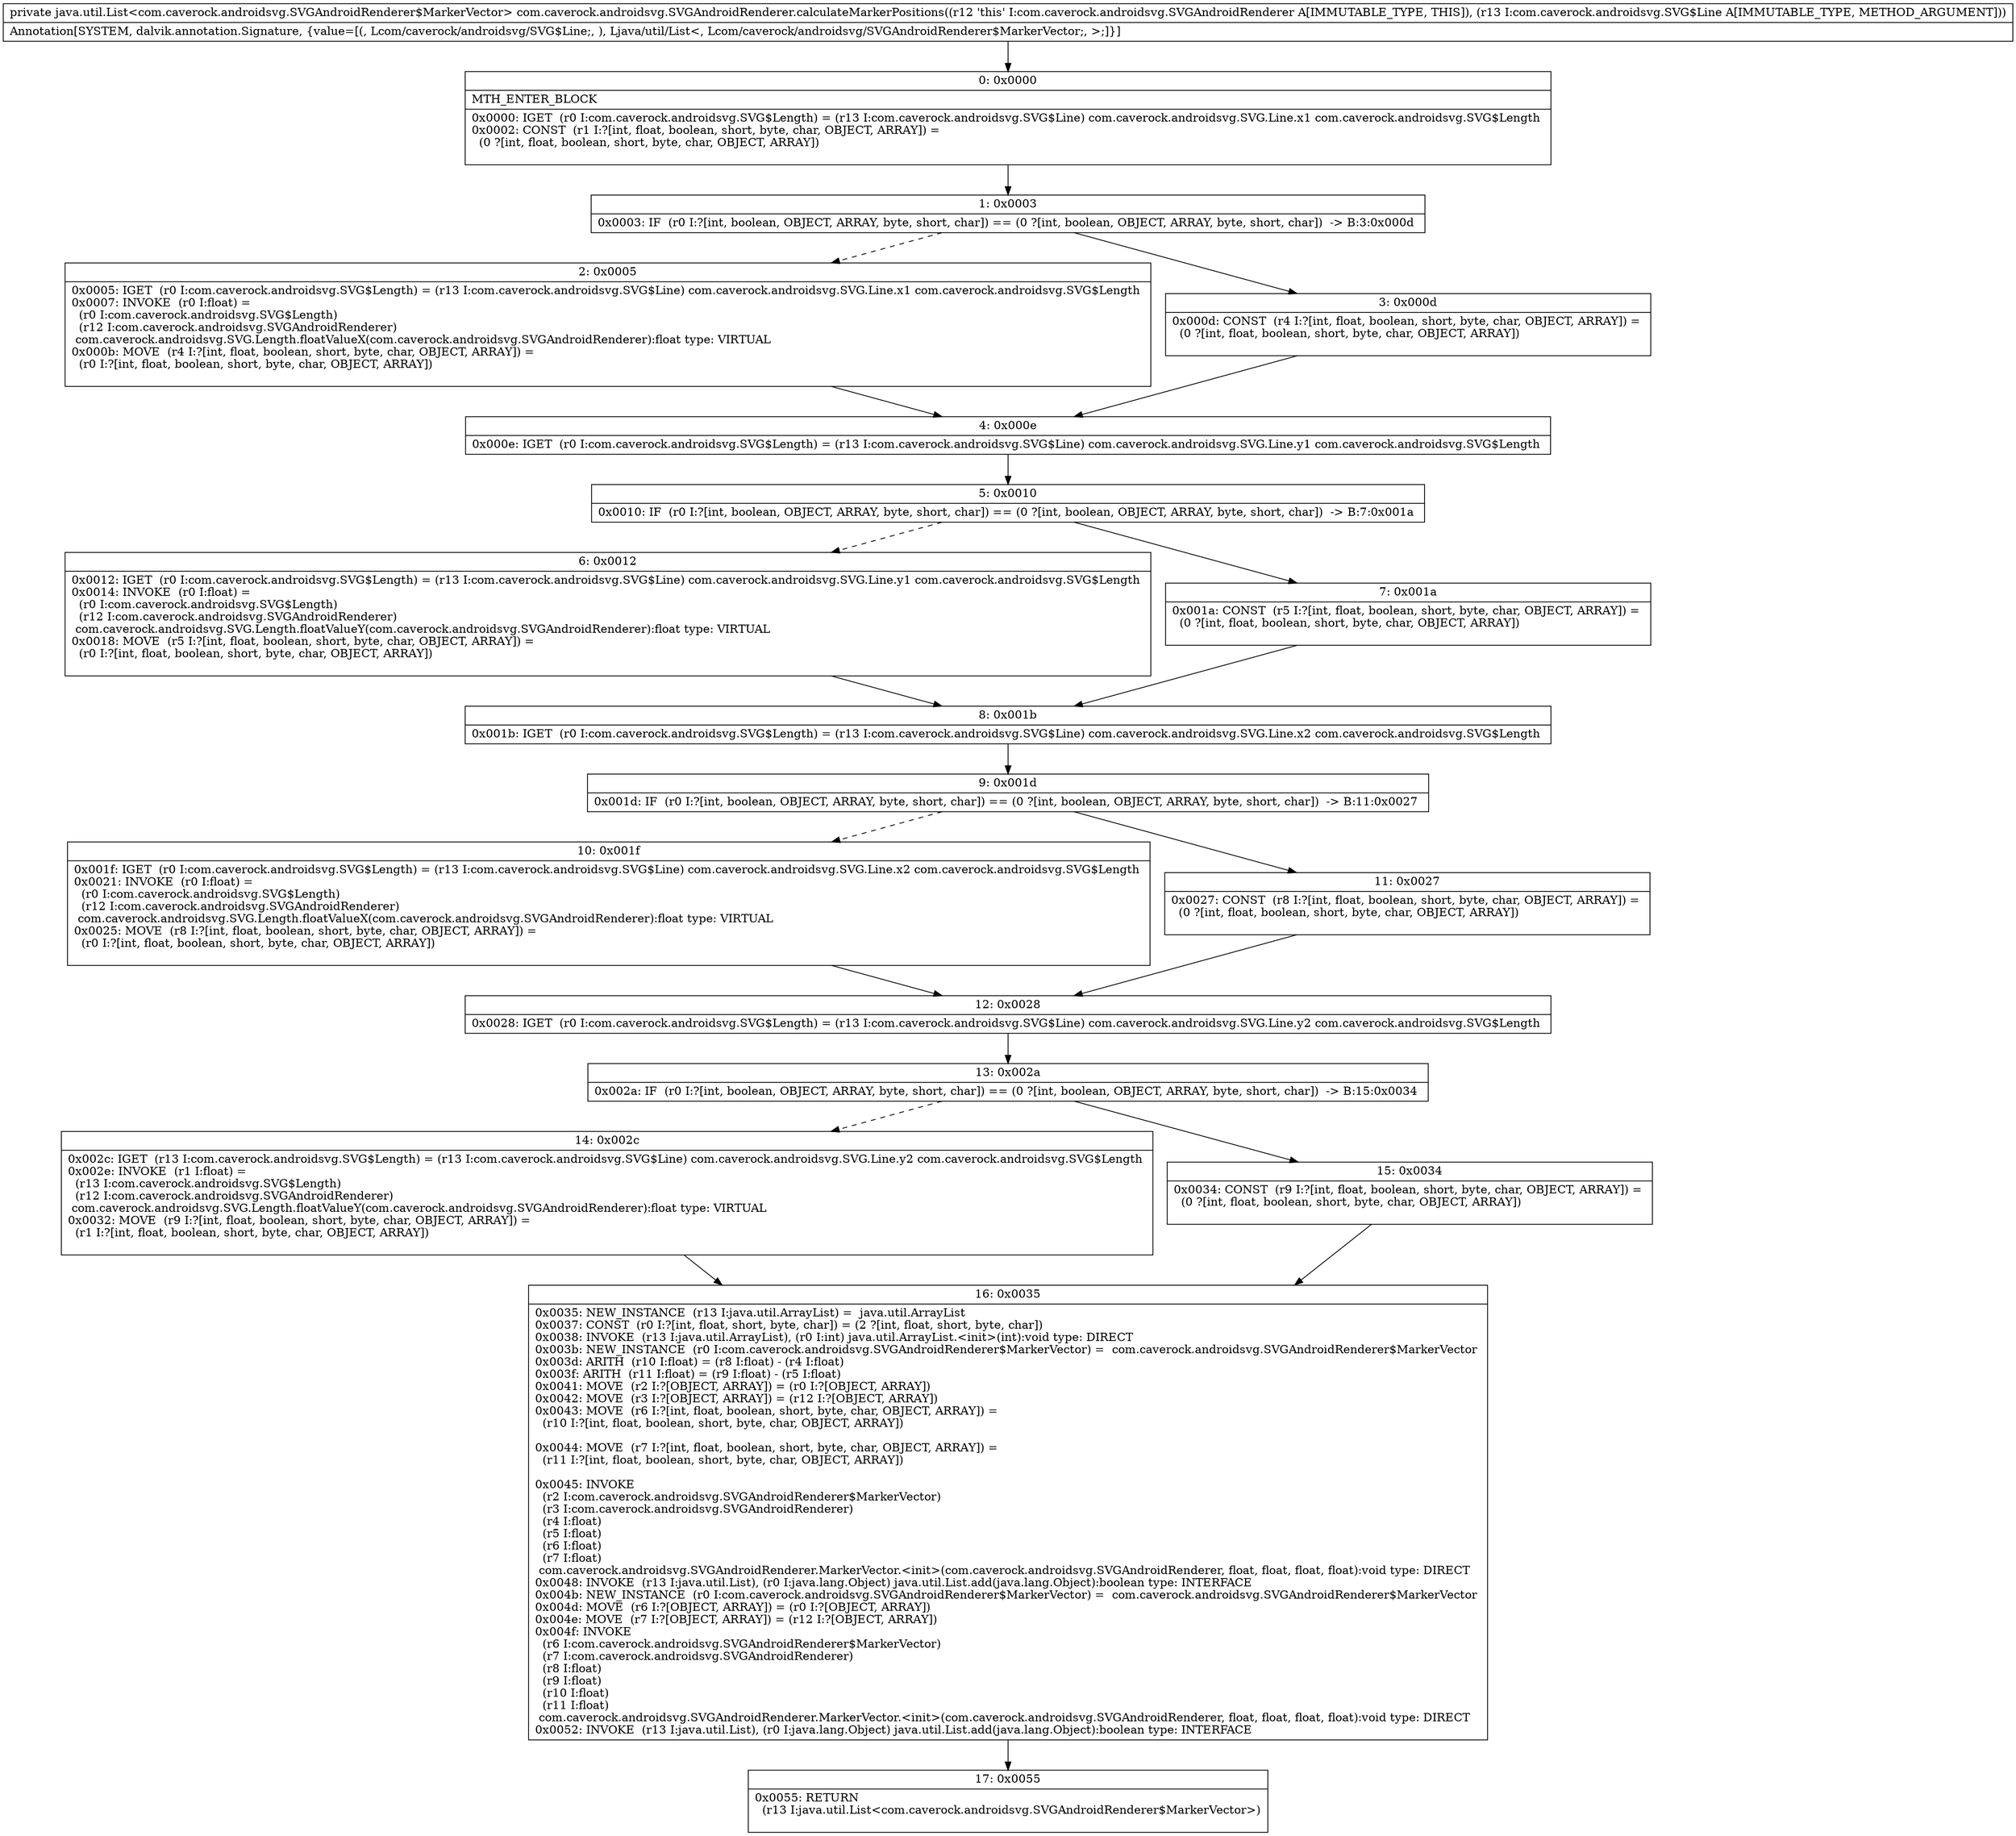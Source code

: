 digraph "CFG forcom.caverock.androidsvg.SVGAndroidRenderer.calculateMarkerPositions(Lcom\/caverock\/androidsvg\/SVG$Line;)Ljava\/util\/List;" {
Node_0 [shape=record,label="{0\:\ 0x0000|MTH_ENTER_BLOCK\l|0x0000: IGET  (r0 I:com.caverock.androidsvg.SVG$Length) = (r13 I:com.caverock.androidsvg.SVG$Line) com.caverock.androidsvg.SVG.Line.x1 com.caverock.androidsvg.SVG$Length \l0x0002: CONST  (r1 I:?[int, float, boolean, short, byte, char, OBJECT, ARRAY]) = \l  (0 ?[int, float, boolean, short, byte, char, OBJECT, ARRAY])\l \l}"];
Node_1 [shape=record,label="{1\:\ 0x0003|0x0003: IF  (r0 I:?[int, boolean, OBJECT, ARRAY, byte, short, char]) == (0 ?[int, boolean, OBJECT, ARRAY, byte, short, char])  \-\> B:3:0x000d \l}"];
Node_2 [shape=record,label="{2\:\ 0x0005|0x0005: IGET  (r0 I:com.caverock.androidsvg.SVG$Length) = (r13 I:com.caverock.androidsvg.SVG$Line) com.caverock.androidsvg.SVG.Line.x1 com.caverock.androidsvg.SVG$Length \l0x0007: INVOKE  (r0 I:float) = \l  (r0 I:com.caverock.androidsvg.SVG$Length)\l  (r12 I:com.caverock.androidsvg.SVGAndroidRenderer)\l com.caverock.androidsvg.SVG.Length.floatValueX(com.caverock.androidsvg.SVGAndroidRenderer):float type: VIRTUAL \l0x000b: MOVE  (r4 I:?[int, float, boolean, short, byte, char, OBJECT, ARRAY]) = \l  (r0 I:?[int, float, boolean, short, byte, char, OBJECT, ARRAY])\l \l}"];
Node_3 [shape=record,label="{3\:\ 0x000d|0x000d: CONST  (r4 I:?[int, float, boolean, short, byte, char, OBJECT, ARRAY]) = \l  (0 ?[int, float, boolean, short, byte, char, OBJECT, ARRAY])\l \l}"];
Node_4 [shape=record,label="{4\:\ 0x000e|0x000e: IGET  (r0 I:com.caverock.androidsvg.SVG$Length) = (r13 I:com.caverock.androidsvg.SVG$Line) com.caverock.androidsvg.SVG.Line.y1 com.caverock.androidsvg.SVG$Length \l}"];
Node_5 [shape=record,label="{5\:\ 0x0010|0x0010: IF  (r0 I:?[int, boolean, OBJECT, ARRAY, byte, short, char]) == (0 ?[int, boolean, OBJECT, ARRAY, byte, short, char])  \-\> B:7:0x001a \l}"];
Node_6 [shape=record,label="{6\:\ 0x0012|0x0012: IGET  (r0 I:com.caverock.androidsvg.SVG$Length) = (r13 I:com.caverock.androidsvg.SVG$Line) com.caverock.androidsvg.SVG.Line.y1 com.caverock.androidsvg.SVG$Length \l0x0014: INVOKE  (r0 I:float) = \l  (r0 I:com.caverock.androidsvg.SVG$Length)\l  (r12 I:com.caverock.androidsvg.SVGAndroidRenderer)\l com.caverock.androidsvg.SVG.Length.floatValueY(com.caverock.androidsvg.SVGAndroidRenderer):float type: VIRTUAL \l0x0018: MOVE  (r5 I:?[int, float, boolean, short, byte, char, OBJECT, ARRAY]) = \l  (r0 I:?[int, float, boolean, short, byte, char, OBJECT, ARRAY])\l \l}"];
Node_7 [shape=record,label="{7\:\ 0x001a|0x001a: CONST  (r5 I:?[int, float, boolean, short, byte, char, OBJECT, ARRAY]) = \l  (0 ?[int, float, boolean, short, byte, char, OBJECT, ARRAY])\l \l}"];
Node_8 [shape=record,label="{8\:\ 0x001b|0x001b: IGET  (r0 I:com.caverock.androidsvg.SVG$Length) = (r13 I:com.caverock.androidsvg.SVG$Line) com.caverock.androidsvg.SVG.Line.x2 com.caverock.androidsvg.SVG$Length \l}"];
Node_9 [shape=record,label="{9\:\ 0x001d|0x001d: IF  (r0 I:?[int, boolean, OBJECT, ARRAY, byte, short, char]) == (0 ?[int, boolean, OBJECT, ARRAY, byte, short, char])  \-\> B:11:0x0027 \l}"];
Node_10 [shape=record,label="{10\:\ 0x001f|0x001f: IGET  (r0 I:com.caverock.androidsvg.SVG$Length) = (r13 I:com.caverock.androidsvg.SVG$Line) com.caverock.androidsvg.SVG.Line.x2 com.caverock.androidsvg.SVG$Length \l0x0021: INVOKE  (r0 I:float) = \l  (r0 I:com.caverock.androidsvg.SVG$Length)\l  (r12 I:com.caverock.androidsvg.SVGAndroidRenderer)\l com.caverock.androidsvg.SVG.Length.floatValueX(com.caverock.androidsvg.SVGAndroidRenderer):float type: VIRTUAL \l0x0025: MOVE  (r8 I:?[int, float, boolean, short, byte, char, OBJECT, ARRAY]) = \l  (r0 I:?[int, float, boolean, short, byte, char, OBJECT, ARRAY])\l \l}"];
Node_11 [shape=record,label="{11\:\ 0x0027|0x0027: CONST  (r8 I:?[int, float, boolean, short, byte, char, OBJECT, ARRAY]) = \l  (0 ?[int, float, boolean, short, byte, char, OBJECT, ARRAY])\l \l}"];
Node_12 [shape=record,label="{12\:\ 0x0028|0x0028: IGET  (r0 I:com.caverock.androidsvg.SVG$Length) = (r13 I:com.caverock.androidsvg.SVG$Line) com.caverock.androidsvg.SVG.Line.y2 com.caverock.androidsvg.SVG$Length \l}"];
Node_13 [shape=record,label="{13\:\ 0x002a|0x002a: IF  (r0 I:?[int, boolean, OBJECT, ARRAY, byte, short, char]) == (0 ?[int, boolean, OBJECT, ARRAY, byte, short, char])  \-\> B:15:0x0034 \l}"];
Node_14 [shape=record,label="{14\:\ 0x002c|0x002c: IGET  (r13 I:com.caverock.androidsvg.SVG$Length) = (r13 I:com.caverock.androidsvg.SVG$Line) com.caverock.androidsvg.SVG.Line.y2 com.caverock.androidsvg.SVG$Length \l0x002e: INVOKE  (r1 I:float) = \l  (r13 I:com.caverock.androidsvg.SVG$Length)\l  (r12 I:com.caverock.androidsvg.SVGAndroidRenderer)\l com.caverock.androidsvg.SVG.Length.floatValueY(com.caverock.androidsvg.SVGAndroidRenderer):float type: VIRTUAL \l0x0032: MOVE  (r9 I:?[int, float, boolean, short, byte, char, OBJECT, ARRAY]) = \l  (r1 I:?[int, float, boolean, short, byte, char, OBJECT, ARRAY])\l \l}"];
Node_15 [shape=record,label="{15\:\ 0x0034|0x0034: CONST  (r9 I:?[int, float, boolean, short, byte, char, OBJECT, ARRAY]) = \l  (0 ?[int, float, boolean, short, byte, char, OBJECT, ARRAY])\l \l}"];
Node_16 [shape=record,label="{16\:\ 0x0035|0x0035: NEW_INSTANCE  (r13 I:java.util.ArrayList) =  java.util.ArrayList \l0x0037: CONST  (r0 I:?[int, float, short, byte, char]) = (2 ?[int, float, short, byte, char]) \l0x0038: INVOKE  (r13 I:java.util.ArrayList), (r0 I:int) java.util.ArrayList.\<init\>(int):void type: DIRECT \l0x003b: NEW_INSTANCE  (r0 I:com.caverock.androidsvg.SVGAndroidRenderer$MarkerVector) =  com.caverock.androidsvg.SVGAndroidRenderer$MarkerVector \l0x003d: ARITH  (r10 I:float) = (r8 I:float) \- (r4 I:float) \l0x003f: ARITH  (r11 I:float) = (r9 I:float) \- (r5 I:float) \l0x0041: MOVE  (r2 I:?[OBJECT, ARRAY]) = (r0 I:?[OBJECT, ARRAY]) \l0x0042: MOVE  (r3 I:?[OBJECT, ARRAY]) = (r12 I:?[OBJECT, ARRAY]) \l0x0043: MOVE  (r6 I:?[int, float, boolean, short, byte, char, OBJECT, ARRAY]) = \l  (r10 I:?[int, float, boolean, short, byte, char, OBJECT, ARRAY])\l \l0x0044: MOVE  (r7 I:?[int, float, boolean, short, byte, char, OBJECT, ARRAY]) = \l  (r11 I:?[int, float, boolean, short, byte, char, OBJECT, ARRAY])\l \l0x0045: INVOKE  \l  (r2 I:com.caverock.androidsvg.SVGAndroidRenderer$MarkerVector)\l  (r3 I:com.caverock.androidsvg.SVGAndroidRenderer)\l  (r4 I:float)\l  (r5 I:float)\l  (r6 I:float)\l  (r7 I:float)\l com.caverock.androidsvg.SVGAndroidRenderer.MarkerVector.\<init\>(com.caverock.androidsvg.SVGAndroidRenderer, float, float, float, float):void type: DIRECT \l0x0048: INVOKE  (r13 I:java.util.List), (r0 I:java.lang.Object) java.util.List.add(java.lang.Object):boolean type: INTERFACE \l0x004b: NEW_INSTANCE  (r0 I:com.caverock.androidsvg.SVGAndroidRenderer$MarkerVector) =  com.caverock.androidsvg.SVGAndroidRenderer$MarkerVector \l0x004d: MOVE  (r6 I:?[OBJECT, ARRAY]) = (r0 I:?[OBJECT, ARRAY]) \l0x004e: MOVE  (r7 I:?[OBJECT, ARRAY]) = (r12 I:?[OBJECT, ARRAY]) \l0x004f: INVOKE  \l  (r6 I:com.caverock.androidsvg.SVGAndroidRenderer$MarkerVector)\l  (r7 I:com.caverock.androidsvg.SVGAndroidRenderer)\l  (r8 I:float)\l  (r9 I:float)\l  (r10 I:float)\l  (r11 I:float)\l com.caverock.androidsvg.SVGAndroidRenderer.MarkerVector.\<init\>(com.caverock.androidsvg.SVGAndroidRenderer, float, float, float, float):void type: DIRECT \l0x0052: INVOKE  (r13 I:java.util.List), (r0 I:java.lang.Object) java.util.List.add(java.lang.Object):boolean type: INTERFACE \l}"];
Node_17 [shape=record,label="{17\:\ 0x0055|0x0055: RETURN  \l  (r13 I:java.util.List\<com.caverock.androidsvg.SVGAndroidRenderer$MarkerVector\>)\l \l}"];
MethodNode[shape=record,label="{private java.util.List\<com.caverock.androidsvg.SVGAndroidRenderer$MarkerVector\> com.caverock.androidsvg.SVGAndroidRenderer.calculateMarkerPositions((r12 'this' I:com.caverock.androidsvg.SVGAndroidRenderer A[IMMUTABLE_TYPE, THIS]), (r13 I:com.caverock.androidsvg.SVG$Line A[IMMUTABLE_TYPE, METHOD_ARGUMENT]))  | Annotation[SYSTEM, dalvik.annotation.Signature, \{value=[(, Lcom\/caverock\/androidsvg\/SVG$Line;, ), Ljava\/util\/List\<, Lcom\/caverock\/androidsvg\/SVGAndroidRenderer$MarkerVector;, \>;]\}]\l}"];
MethodNode -> Node_0;
Node_0 -> Node_1;
Node_1 -> Node_2[style=dashed];
Node_1 -> Node_3;
Node_2 -> Node_4;
Node_3 -> Node_4;
Node_4 -> Node_5;
Node_5 -> Node_6[style=dashed];
Node_5 -> Node_7;
Node_6 -> Node_8;
Node_7 -> Node_8;
Node_8 -> Node_9;
Node_9 -> Node_10[style=dashed];
Node_9 -> Node_11;
Node_10 -> Node_12;
Node_11 -> Node_12;
Node_12 -> Node_13;
Node_13 -> Node_14[style=dashed];
Node_13 -> Node_15;
Node_14 -> Node_16;
Node_15 -> Node_16;
Node_16 -> Node_17;
}

